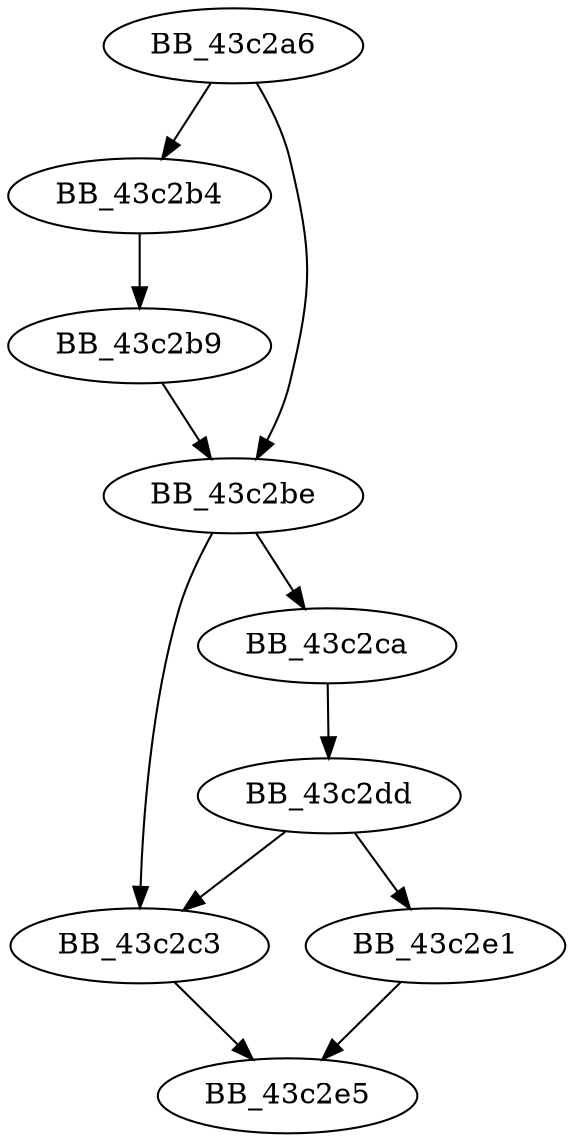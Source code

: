 DiGraph __putwch_nolock{
BB_43c2a6->BB_43c2b4
BB_43c2a6->BB_43c2be
BB_43c2b4->BB_43c2b9
BB_43c2b9->BB_43c2be
BB_43c2be->BB_43c2c3
BB_43c2be->BB_43c2ca
BB_43c2c3->BB_43c2e5
BB_43c2ca->BB_43c2dd
BB_43c2dd->BB_43c2c3
BB_43c2dd->BB_43c2e1
BB_43c2e1->BB_43c2e5
}
